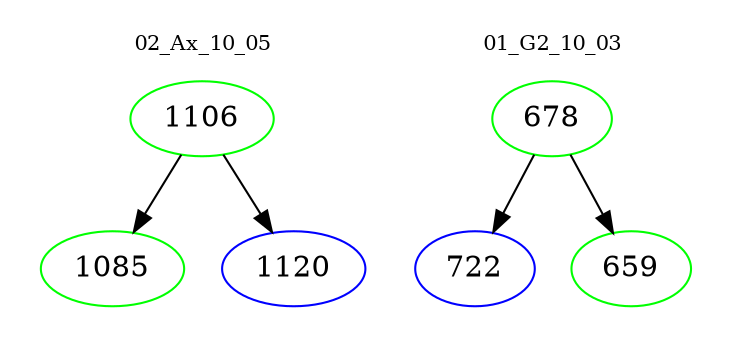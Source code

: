 digraph{
subgraph cluster_0 {
color = white
label = "02_Ax_10_05";
fontsize=10;
T0_1106 [label="1106", color="green"]
T0_1106 -> T0_1085 [color="black"]
T0_1085 [label="1085", color="green"]
T0_1106 -> T0_1120 [color="black"]
T0_1120 [label="1120", color="blue"]
}
subgraph cluster_1 {
color = white
label = "01_G2_10_03";
fontsize=10;
T1_678 [label="678", color="green"]
T1_678 -> T1_722 [color="black"]
T1_722 [label="722", color="blue"]
T1_678 -> T1_659 [color="black"]
T1_659 [label="659", color="green"]
}
}
